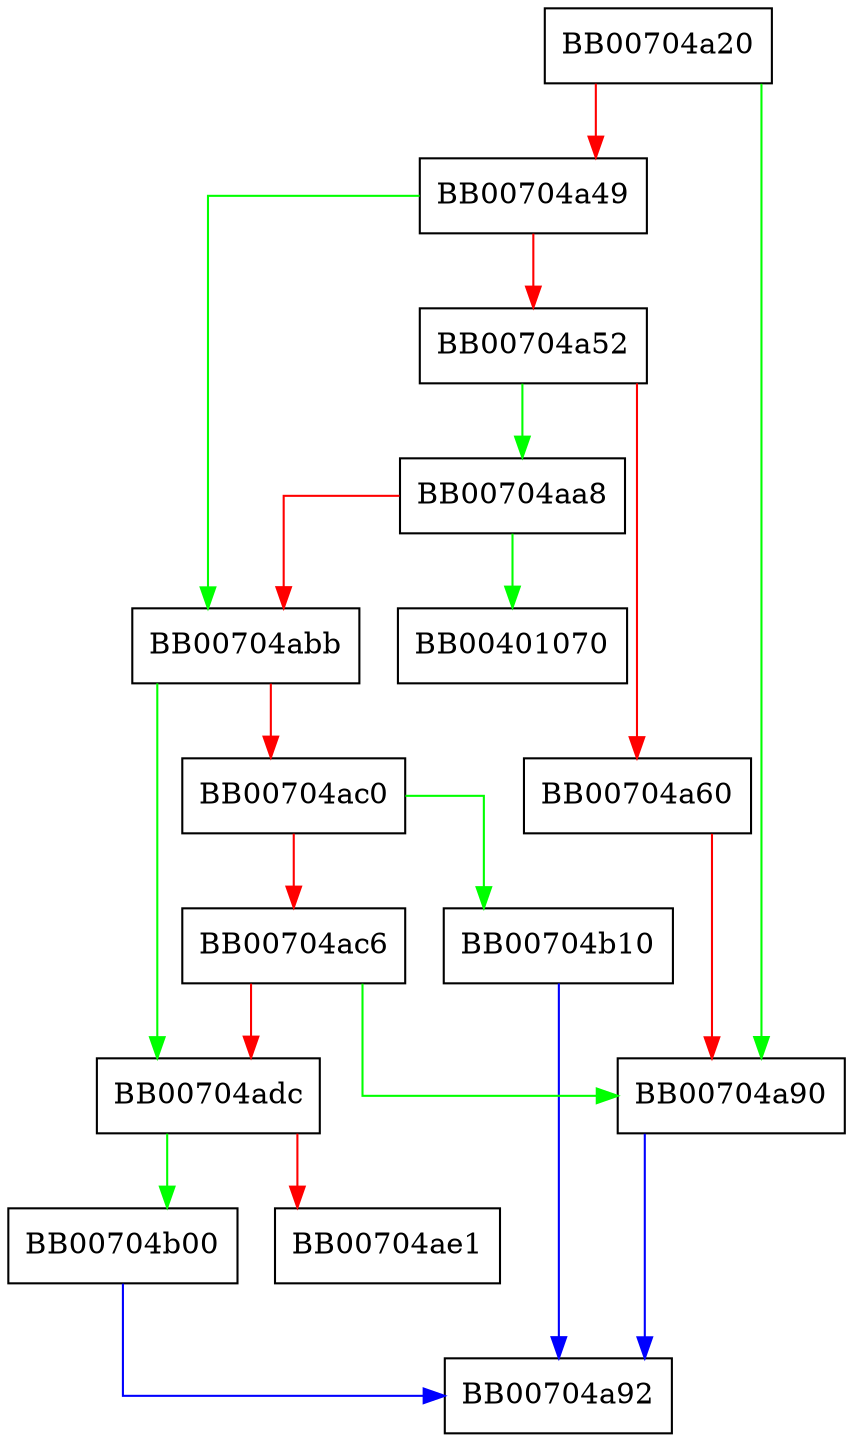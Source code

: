 digraph ossl_ccm_einit {
  node [shape="box"];
  graph [splines=ortho];
  BB00704a20 -> BB00704a90 [color="green"];
  BB00704a20 -> BB00704a49 [color="red"];
  BB00704a49 -> BB00704abb [color="green"];
  BB00704a49 -> BB00704a52 [color="red"];
  BB00704a52 -> BB00704aa8 [color="green"];
  BB00704a52 -> BB00704a60 [color="red"];
  BB00704a60 -> BB00704a90 [color="red"];
  BB00704a90 -> BB00704a92 [color="blue"];
  BB00704aa8 -> BB00401070 [color="green"];
  BB00704aa8 -> BB00704abb [color="red"];
  BB00704abb -> BB00704adc [color="green"];
  BB00704abb -> BB00704ac0 [color="red"];
  BB00704ac0 -> BB00704b10 [color="green"];
  BB00704ac0 -> BB00704ac6 [color="red"];
  BB00704ac6 -> BB00704a90 [color="green"];
  BB00704ac6 -> BB00704adc [color="red"];
  BB00704adc -> BB00704b00 [color="green"];
  BB00704adc -> BB00704ae1 [color="red"];
  BB00704b00 -> BB00704a92 [color="blue"];
  BB00704b10 -> BB00704a92 [color="blue"];
}
